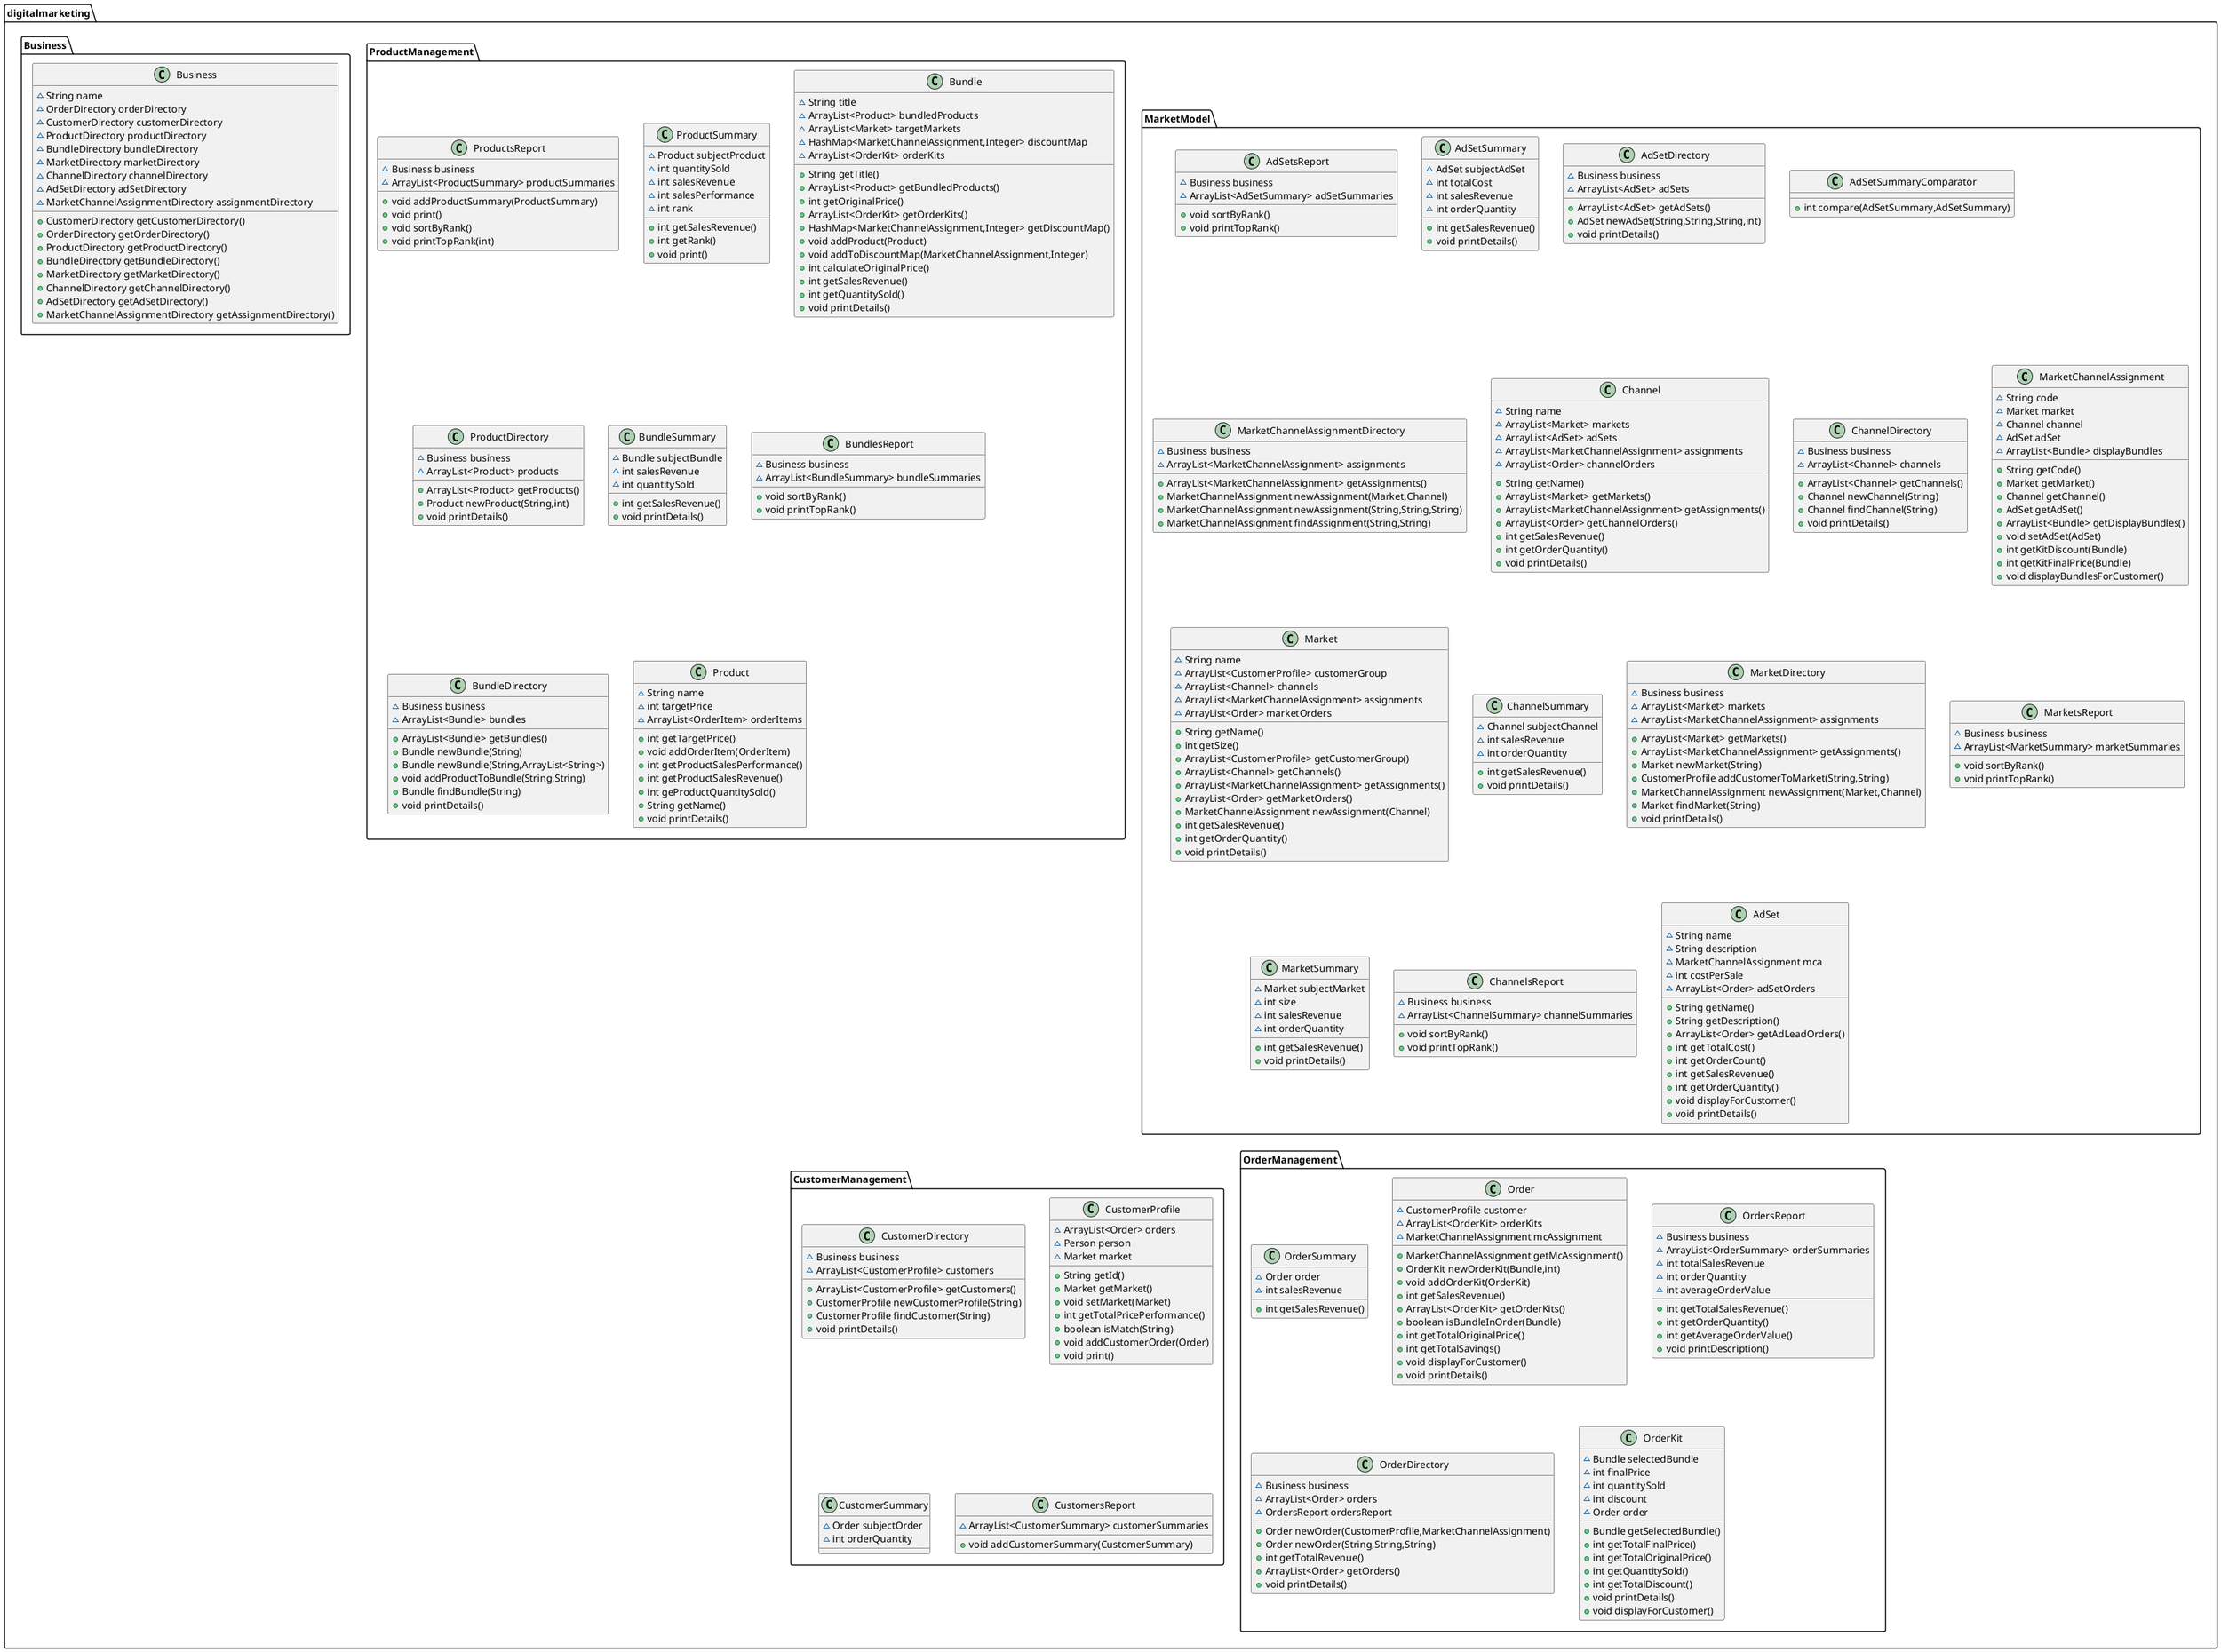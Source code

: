 @startuml
class digitalmarketing.MarketModel.AdSetsReport {
~ Business business
~ ArrayList<AdSetSummary> adSetSummaries
+ void sortByRank()
+ void printTopRank()
}
class digitalmarketing.MarketModel.AdSetSummary {
~ AdSet subjectAdSet
~ int totalCost
~ int salesRevenue
~ int orderQuantity
+ int getSalesRevenue()
+ void printDetails()
}
class digitalmarketing.ProductManagement.ProductsReport {
~ Business business
~ ArrayList<ProductSummary> productSummaries
+ void addProductSummary(ProductSummary)
+ void print()
+ void sortByRank()
+ void printTopRank(int)
}

class digitalmarketing.MarketModel.AdSetDirectory {
~ Business business
~ ArrayList<AdSet> adSets
+ ArrayList<AdSet> getAdSets()
+ AdSet newAdSet(String,String,String,int)
+ void printDetails()
}
class digitalmarketing.ProductManagement.ProductSummary {
~ Product subjectProduct
~ int quantitySold
~ int salesRevenue
~ int salesPerformance
~ int rank
+ int getSalesRevenue()
+ int getRank()
+ void print()
}
class digitalmarketing.OrderManagement.OrderSummary {
~ Order order
~ int salesRevenue
+ int getSalesRevenue()
}
class digitalmarketing.CustomerManagement.CustomerDirectory {
~ Business business
~ ArrayList<CustomerProfile> customers
+ ArrayList<CustomerProfile> getCustomers()
+ CustomerProfile newCustomerProfile(String)
+ CustomerProfile findCustomer(String)
+ void printDetails()
}
class digitalmarketing.MarketModel.AdSetSummaryComparator {
+ int compare(AdSetSummary,AdSetSummary)
}
class digitalmarketing.ProductManagement.Bundle {
~ String title
~ ArrayList<Product> bundledProducts
~ ArrayList<Market> targetMarkets
~ HashMap<MarketChannelAssignment,Integer> discountMap
~ ArrayList<OrderKit> orderKits
+ String getTitle()
+ ArrayList<Product> getBundledProducts()
+ int getOriginalPrice()
+ ArrayList<OrderKit> getOrderKits()
+ HashMap<MarketChannelAssignment,Integer> getDiscountMap()
+ void addProduct(Product)
+ void addToDiscountMap(MarketChannelAssignment,Integer)
+ int calculateOriginalPrice()
+ int getSalesRevenue()
+ int getQuantitySold()
+ void printDetails()
}

class digitalmarketing.OrderManagement.Order {
~ CustomerProfile customer
~ ArrayList<OrderKit> orderKits
~ MarketChannelAssignment mcAssignment
+ MarketChannelAssignment getMcAssignment()
+ OrderKit newOrderKit(Bundle,int)
+ void addOrderKit(OrderKit)
+ int getSalesRevenue()
+ ArrayList<OrderKit> getOrderKits()
+ boolean isBundleInOrder(Bundle)
+ int getTotalOriginalPrice()
+ int getTotalSavings()
+ void displayForCustomer()
+ void printDetails()
}
class digitalmarketing.OrderManagement.OrdersReport {
~ Business business
~ ArrayList<OrderSummary> orderSummaries
~ int totalSalesRevenue
~ int orderQuantity
~ int averageOrderValue
+ int getTotalSalesRevenue()
+ int getOrderQuantity()
+ int getAverageOrderValue()
+ void printDescription()
}
class digitalmarketing.MarketModel.MarketChannelAssignmentDirectory {
~ Business business
~ ArrayList<MarketChannelAssignment> assignments
+ ArrayList<MarketChannelAssignment> getAssignments()
+ MarketChannelAssignment newAssignment(Market,Channel)
+ MarketChannelAssignment newAssignment(String,String,String)
+ MarketChannelAssignment findAssignment(String,String)
}


class digitalmarketing.MarketModel.Channel {
~ String name
~ ArrayList<Market> markets
~ ArrayList<AdSet> adSets
~ ArrayList<MarketChannelAssignment> assignments
~ ArrayList<Order> channelOrders
+ String getName()
+ ArrayList<Market> getMarkets()
+ ArrayList<MarketChannelAssignment> getAssignments()
+ ArrayList<Order> getChannelOrders()
+ int getSalesRevenue()
+ int getOrderQuantity()
+ void printDetails()
}

class digitalmarketing.MarketModel.ChannelDirectory {
~ Business business
~ ArrayList<Channel> channels
+ ArrayList<Channel> getChannels()
+ Channel newChannel(String)
+ Channel findChannel(String)
+ void printDetails()
}
class digitalmarketing.CustomerManagement.CustomerProfile {
~ ArrayList<Order> orders
~ Person person
~ Market market
+ String getId()
+ Market getMarket()
+ void setMarket(Market)
+ int getTotalPricePerformance()
+ boolean isMatch(String)
+ void addCustomerOrder(Order)
+ void print()
}
class digitalmarketing.MarketModel.MarketChannelAssignment {
~ String code
~ Market market
~ Channel channel
~ AdSet adSet
~ ArrayList<Bundle> displayBundles
+ String getCode()
+ Market getMarket()
+ Channel getChannel()
+ AdSet getAdSet()
+ ArrayList<Bundle> getDisplayBundles()
+ void setAdSet(AdSet)
+ int getKitDiscount(Bundle)
+ int getKitFinalPrice(Bundle)
+ void displayBundlesForCustomer()
}

class digitalmarketing.OrderManagement.OrderDirectory {
~ Business business
~ ArrayList<Order> orders
~ OrdersReport ordersReport
+ Order newOrder(CustomerProfile,MarketChannelAssignment)
+ Order newOrder(String,String,String)
+ int getTotalRevenue()
+ ArrayList<Order> getOrders()
+ void printDetails()
}
class digitalmarketing.ProductManagement.ProductDirectory {
~ Business business
~ ArrayList<Product> products
+ ArrayList<Product> getProducts()
+ Product newProduct(String,int)
+ void printDetails()
}
class digitalmarketing.ProductManagement.BundleSummary {
~ Bundle subjectBundle
~ int salesRevenue
~ int quantitySold
+ int getSalesRevenue()
+ void printDetails()
}
class digitalmarketing.CustomerManagement.CustomerSummary {
~ Order subjectOrder
~ int orderQuantity
}
class digitalmarketing.ProductManagement.BundlesReport {
~ Business business
~ ArrayList<BundleSummary> bundleSummaries
+ void sortByRank()
+ void printTopRank()
}
class digitalmarketing.ProductManagement.BundleDirectory {
~ Business business
~ ArrayList<Bundle> bundles
+ ArrayList<Bundle> getBundles()
+ Bundle newBundle(String)
+ Bundle newBundle(String,ArrayList<String>)
+ void addProductToBundle(String,String)
+ Bundle findBundle(String)
+ void printDetails()
}
class digitalmarketing.MarketModel.Market {
~ String name
~ ArrayList<CustomerProfile> customerGroup
~ ArrayList<Channel> channels
~ ArrayList<MarketChannelAssignment> assignments
~ ArrayList<Order> marketOrders
+ String getName()
+ int getSize()
+ ArrayList<CustomerProfile> getCustomerGroup()
+ ArrayList<Channel> getChannels()
+ ArrayList<MarketChannelAssignment> getAssignments()
+ ArrayList<Order> getMarketOrders()
+ MarketChannelAssignment newAssignment(Channel)
+ int getSalesRevenue()
+ int getOrderQuantity()
+ void printDetails()
}
class digitalmarketing.CustomerManagement.CustomersReport {
~ ArrayList<CustomerSummary> customerSummaries
+ void addCustomerSummary(CustomerSummary)
}

class digitalmarketing.MarketModel.ChannelSummary {
~ Channel subjectChannel
~ int salesRevenue
~ int orderQuantity
+ int getSalesRevenue()
+ void printDetails()
}
class digitalmarketing.MarketModel.MarketDirectory {
~ Business business
~ ArrayList<Market> markets
~ ArrayList<MarketChannelAssignment> assignments
+ ArrayList<Market> getMarkets()
+ ArrayList<MarketChannelAssignment> getAssignments()
+ Market newMarket(String)
+ CustomerProfile addCustomerToMarket(String,String)
+ MarketChannelAssignment newAssignment(Market,Channel)
+ Market findMarket(String)
+ void printDetails()
}
class digitalmarketing.OrderManagement.OrderKit {
~ Bundle selectedBundle
~ int finalPrice
~ int quantitySold
~ int discount
~ Order order
+ Bundle getSelectedBundle()
+ int getTotalFinalPrice()
+ int getTotalOriginalPrice()
+ int getQuantitySold()
+ int getTotalDiscount()
+ void printDetails()
+ void displayForCustomer()
}
class digitalmarketing.ProductManagement.Product {
~ String name
~ int targetPrice
~ ArrayList<OrderItem> orderItems
+ int getTargetPrice()
+ void addOrderItem(OrderItem)
+ int getProductSalesPerformance()
+ int getProductSalesRevenue()
+ int geProductQuantitySold()
+ String getName()
+ void printDetails()
}
class digitalmarketing.MarketModel.MarketsReport {
~ Business business
~ ArrayList<MarketSummary> marketSummaries
+ void sortByRank()
+ void printTopRank()
}

class digitalmarketing.MarketModel.MarketSummary {
~ Market subjectMarket
~ int size
~ int salesRevenue
~ int orderQuantity
+ int getSalesRevenue()
+ void printDetails()
}
class digitalmarketing.Business.Business {
~ String name
~ OrderDirectory orderDirectory
~ CustomerDirectory customerDirectory
~ ProductDirectory productDirectory
~ BundleDirectory bundleDirectory
~ MarketDirectory marketDirectory
~ ChannelDirectory channelDirectory
~ AdSetDirectory adSetDirectory
~ MarketChannelAssignmentDirectory assignmentDirectory
+ CustomerDirectory getCustomerDirectory()
+ OrderDirectory getOrderDirectory()
+ ProductDirectory getProductDirectory()
+ BundleDirectory getBundleDirectory()
+ MarketDirectory getMarketDirectory()
+ ChannelDirectory getChannelDirectory()
+ AdSetDirectory getAdSetDirectory()
+ MarketChannelAssignmentDirectory getAssignmentDirectory()
}

class digitalmarketing.MarketModel.ChannelsReport {
~ Business business
~ ArrayList<ChannelSummary> channelSummaries
+ void sortByRank()
+ void printTopRank()
}

class digitalmarketing.MarketModel.AdSet {
~ String name
~ String description
~ MarketChannelAssignment mca
~ int costPerSale
~ ArrayList<Order> adSetOrders
+ String getName()
+ String getDescription()
+ ArrayList<Order> getAdLeadOrders()
+ int getTotalCost()
+ int getOrderCount()
+ int getSalesRevenue()
+ int getOrderQuantity()
+ void displayForCustomer()
+ void printDetails()
}

@enduml